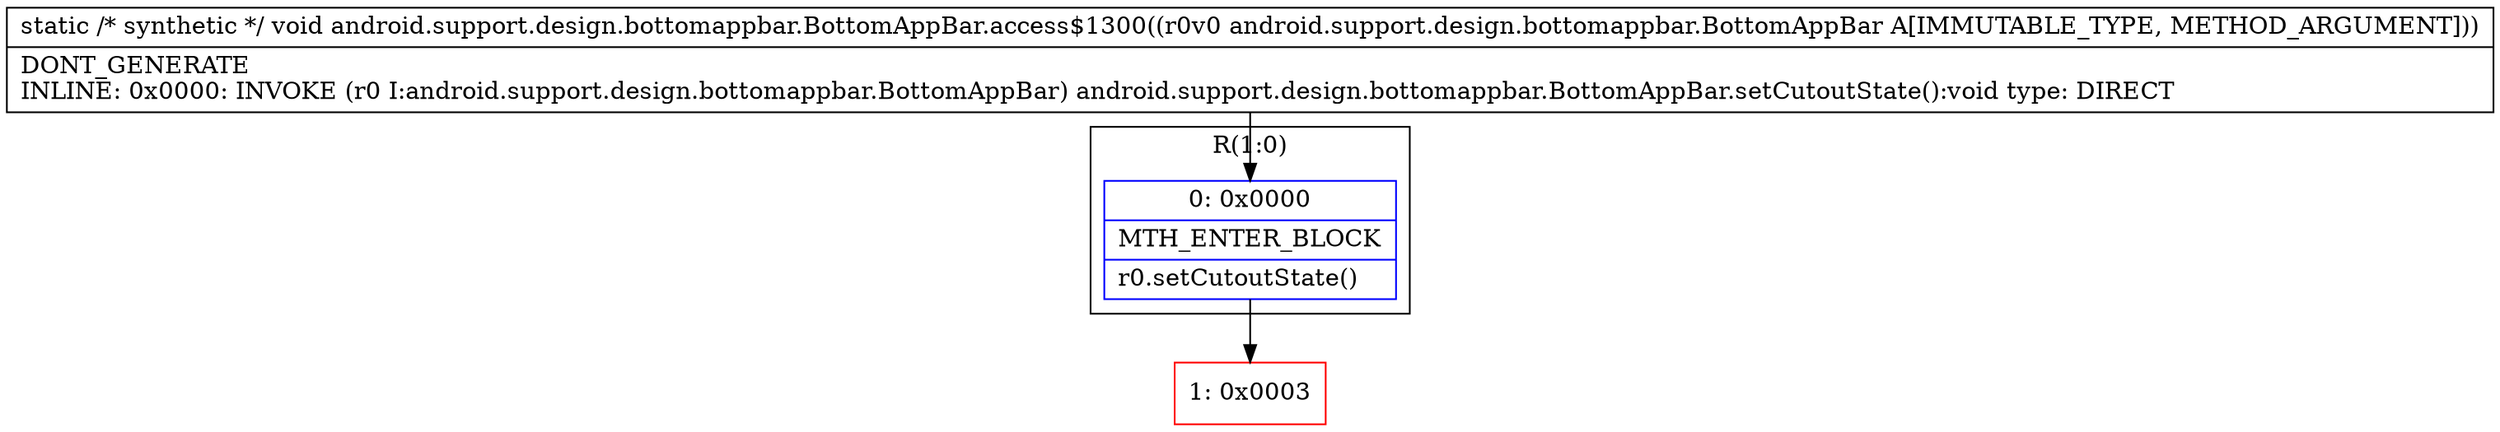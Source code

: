 digraph "CFG forandroid.support.design.bottomappbar.BottomAppBar.access$1300(Landroid\/support\/design\/bottomappbar\/BottomAppBar;)V" {
subgraph cluster_Region_1093894715 {
label = "R(1:0)";
node [shape=record,color=blue];
Node_0 [shape=record,label="{0\:\ 0x0000|MTH_ENTER_BLOCK\l|r0.setCutoutState()\l}"];
}
Node_1 [shape=record,color=red,label="{1\:\ 0x0003}"];
MethodNode[shape=record,label="{static \/* synthetic *\/ void android.support.design.bottomappbar.BottomAppBar.access$1300((r0v0 android.support.design.bottomappbar.BottomAppBar A[IMMUTABLE_TYPE, METHOD_ARGUMENT]))  | DONT_GENERATE\lINLINE: 0x0000: INVOKE  (r0 I:android.support.design.bottomappbar.BottomAppBar) android.support.design.bottomappbar.BottomAppBar.setCutoutState():void type: DIRECT\l}"];
MethodNode -> Node_0;
Node_0 -> Node_1;
}

